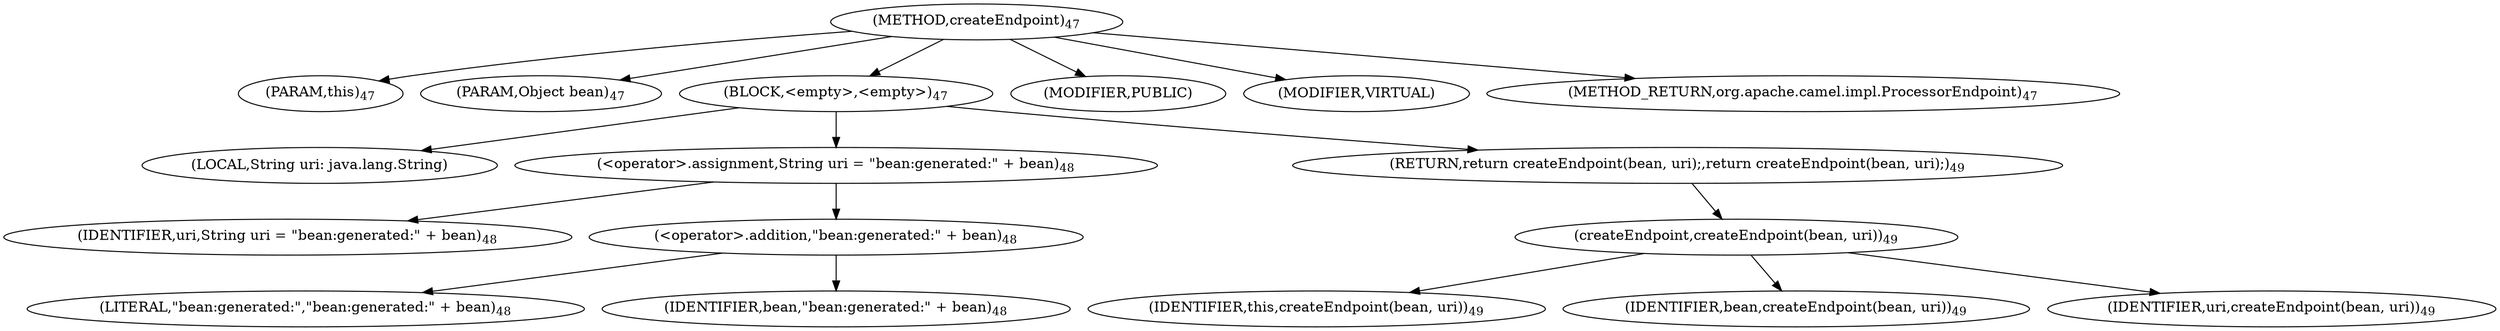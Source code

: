 digraph "createEndpoint" {  
"51" [label = <(METHOD,createEndpoint)<SUB>47</SUB>> ]
"4" [label = <(PARAM,this)<SUB>47</SUB>> ]
"52" [label = <(PARAM,Object bean)<SUB>47</SUB>> ]
"53" [label = <(BLOCK,&lt;empty&gt;,&lt;empty&gt;)<SUB>47</SUB>> ]
"54" [label = <(LOCAL,String uri: java.lang.String)> ]
"55" [label = <(&lt;operator&gt;.assignment,String uri = &quot;bean:generated:&quot; + bean)<SUB>48</SUB>> ]
"56" [label = <(IDENTIFIER,uri,String uri = &quot;bean:generated:&quot; + bean)<SUB>48</SUB>> ]
"57" [label = <(&lt;operator&gt;.addition,&quot;bean:generated:&quot; + bean)<SUB>48</SUB>> ]
"58" [label = <(LITERAL,&quot;bean:generated:&quot;,&quot;bean:generated:&quot; + bean)<SUB>48</SUB>> ]
"59" [label = <(IDENTIFIER,bean,&quot;bean:generated:&quot; + bean)<SUB>48</SUB>> ]
"60" [label = <(RETURN,return createEndpoint(bean, uri);,return createEndpoint(bean, uri);)<SUB>49</SUB>> ]
"61" [label = <(createEndpoint,createEndpoint(bean, uri))<SUB>49</SUB>> ]
"3" [label = <(IDENTIFIER,this,createEndpoint(bean, uri))<SUB>49</SUB>> ]
"62" [label = <(IDENTIFIER,bean,createEndpoint(bean, uri))<SUB>49</SUB>> ]
"63" [label = <(IDENTIFIER,uri,createEndpoint(bean, uri))<SUB>49</SUB>> ]
"64" [label = <(MODIFIER,PUBLIC)> ]
"65" [label = <(MODIFIER,VIRTUAL)> ]
"66" [label = <(METHOD_RETURN,org.apache.camel.impl.ProcessorEndpoint)<SUB>47</SUB>> ]
  "51" -> "4" 
  "51" -> "52" 
  "51" -> "53" 
  "51" -> "64" 
  "51" -> "65" 
  "51" -> "66" 
  "53" -> "54" 
  "53" -> "55" 
  "53" -> "60" 
  "55" -> "56" 
  "55" -> "57" 
  "57" -> "58" 
  "57" -> "59" 
  "60" -> "61" 
  "61" -> "3" 
  "61" -> "62" 
  "61" -> "63" 
}
